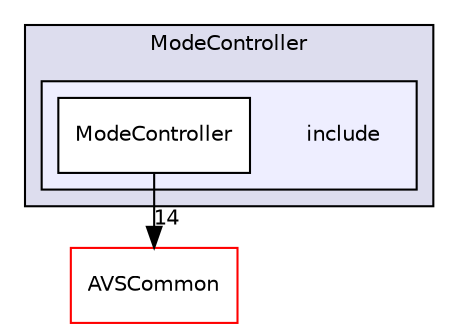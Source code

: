 digraph "/home/ANT.AMAZON.COM/womw/workplace/1.19_release/doxy/avs-device-sdk/CapabilityAgents/ModeController/include" {
  compound=true
  node [ fontsize="10", fontname="Helvetica"];
  edge [ labelfontsize="10", labelfontname="Helvetica"];
  subgraph clusterdir_3df52af57ec6c87b0a170886eb8aac70 {
    graph [ bgcolor="#ddddee", pencolor="black", label="ModeController" fontname="Helvetica", fontsize="10", URL="dir_3df52af57ec6c87b0a170886eb8aac70.html"]
  subgraph clusterdir_57ba08721babe26a5d9ee6c8c820b2cd {
    graph [ bgcolor="#eeeeff", pencolor="black", label="" URL="dir_57ba08721babe26a5d9ee6c8c820b2cd.html"];
    dir_57ba08721babe26a5d9ee6c8c820b2cd [shape=plaintext label="include"];
    dir_959c6d287551ae577921f1682183e772 [shape=box label="ModeController" color="black" fillcolor="white" style="filled" URL="dir_959c6d287551ae577921f1682183e772.html"];
  }
  }
  dir_13e65effb2bde530b17b3d5eefcd0266 [shape=box label="AVSCommon" fillcolor="white" style="filled" color="red" URL="dir_13e65effb2bde530b17b3d5eefcd0266.html"];
  dir_959c6d287551ae577921f1682183e772->dir_13e65effb2bde530b17b3d5eefcd0266 [headlabel="14", labeldistance=1.5 headhref="dir_000217_000017.html"];
}
